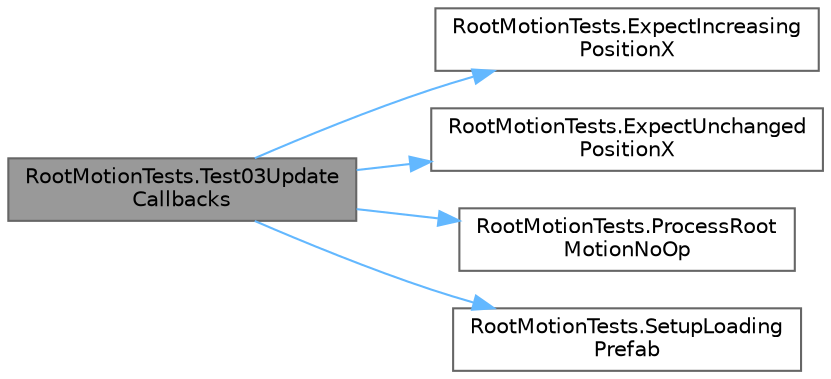 digraph "RootMotionTests.Test03UpdateCallbacks"
{
 // LATEX_PDF_SIZE
  bgcolor="transparent";
  edge [fontname=Helvetica,fontsize=10,labelfontname=Helvetica,labelfontsize=10];
  node [fontname=Helvetica,fontsize=10,shape=box,height=0.2,width=0.4];
  rankdir="LR";
  Node1 [id="Node000001",label="RootMotionTests.Test03Update\lCallbacks",height=0.2,width=0.4,color="gray40", fillcolor="grey60", style="filled", fontcolor="black",tooltip=" "];
  Node1 -> Node2 [id="edge5_Node000001_Node000002",color="steelblue1",style="solid",tooltip=" "];
  Node2 [id="Node000002",label="RootMotionTests.ExpectIncreasing\lPositionX",height=0.2,width=0.4,color="grey40", fillcolor="white", style="filled",URL="$class_root_motion_tests.html#a22743a5e46cc65df68b46c1e5ac22b24",tooltip=" "];
  Node1 -> Node3 [id="edge6_Node000001_Node000003",color="steelblue1",style="solid",tooltip=" "];
  Node3 [id="Node000003",label="RootMotionTests.ExpectUnchanged\lPositionX",height=0.2,width=0.4,color="grey40", fillcolor="white", style="filled",URL="$class_root_motion_tests.html#a1b61b27b2a39c8bdf9dbf93310134275",tooltip=" "];
  Node1 -> Node4 [id="edge7_Node000001_Node000004",color="steelblue1",style="solid",tooltip=" "];
  Node4 [id="Node000004",label="RootMotionTests.ProcessRoot\lMotionNoOp",height=0.2,width=0.4,color="grey40", fillcolor="white", style="filled",URL="$class_root_motion_tests.html#a224dd71be259605dd42a011764decdc8",tooltip=" "];
  Node1 -> Node5 [id="edge8_Node000001_Node000005",color="steelblue1",style="solid",tooltip=" "];
  Node5 [id="Node000005",label="RootMotionTests.SetupLoading\lPrefab",height=0.2,width=0.4,color="grey40", fillcolor="white", style="filled",URL="$class_root_motion_tests.html#aeacfa1bf46eecbb1325464e6d4a74f33",tooltip=" "];
}
